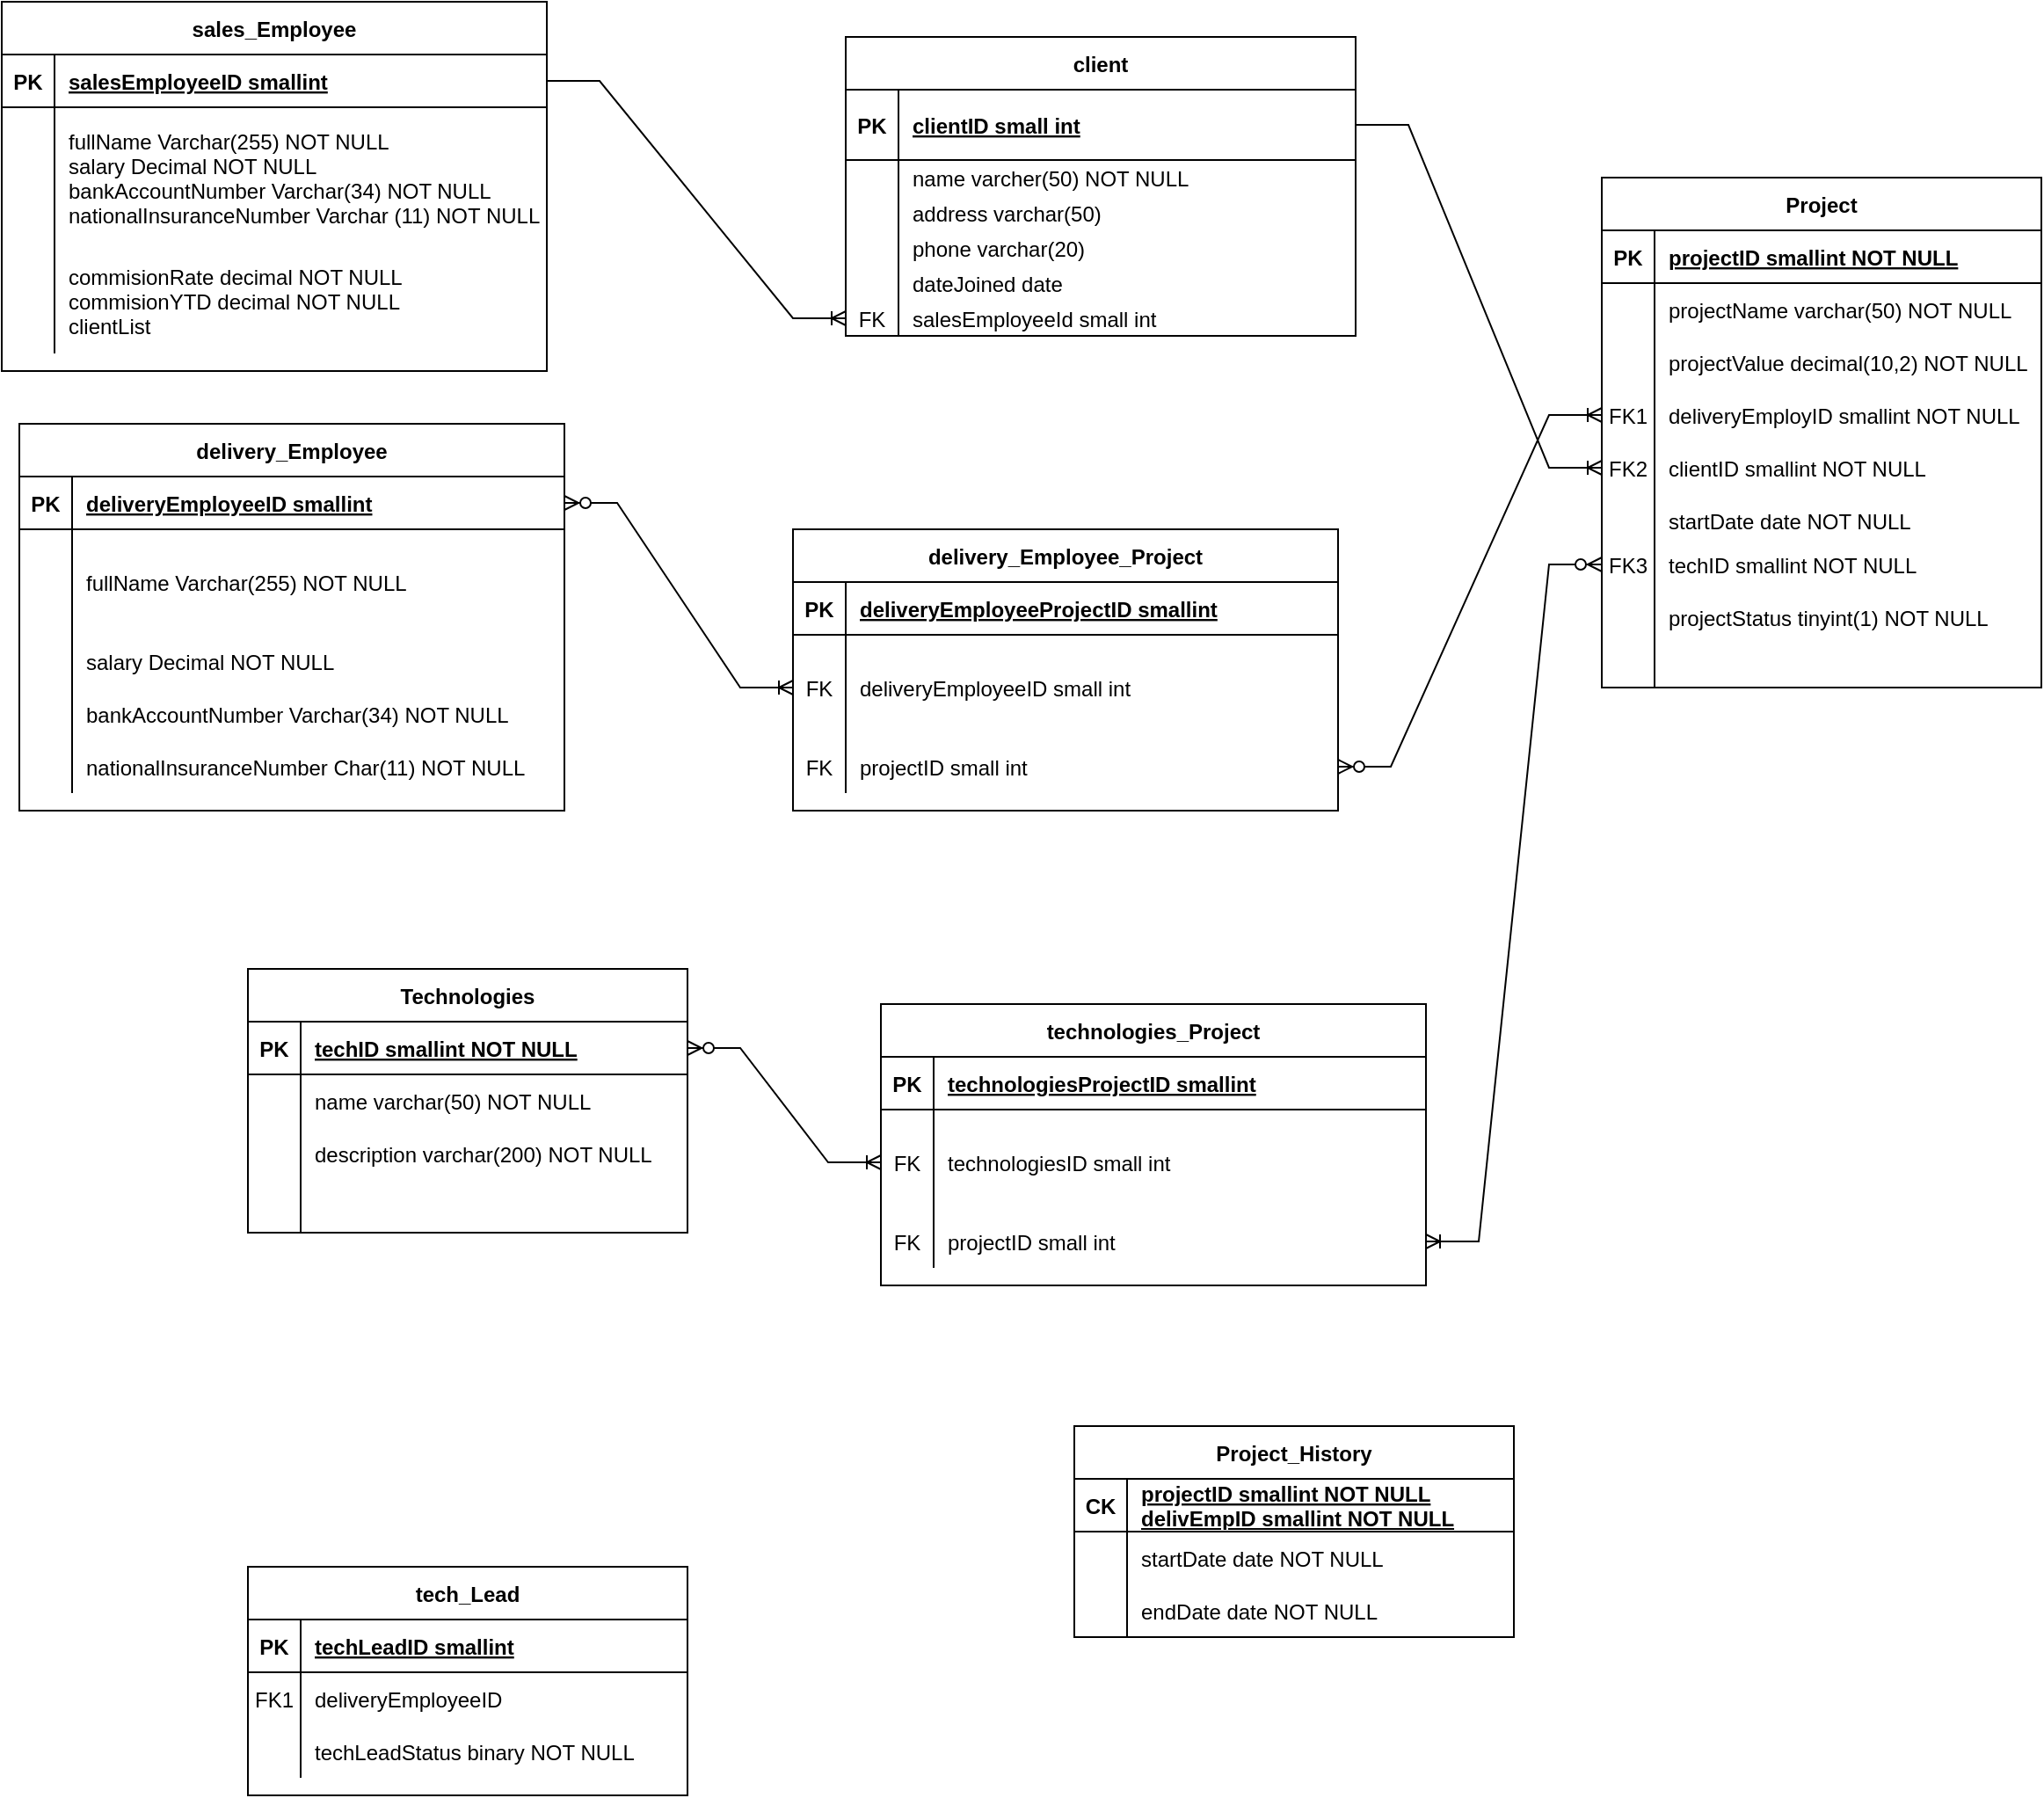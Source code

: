 <mxfile version="21.5.0" type="github">
  <diagram id="R2lEEEUBdFMjLlhIrx00" name="Page-1">
    <mxGraphModel dx="954" dy="592" grid="1" gridSize="10" guides="1" tooltips="1" connect="1" arrows="1" fold="1" page="1" pageScale="1" pageWidth="850" pageHeight="1100" math="0" shadow="0" extFonts="Permanent Marker^https://fonts.googleapis.com/css?family=Permanent+Marker">
      <root>
        <mxCell id="0" />
        <mxCell id="1" parent="0" />
        <mxCell id="iL5qsoXWQ4AeBmDO3Bly-42" value="client" style="shape=table;startSize=30;container=1;collapsible=1;childLayout=tableLayout;fixedRows=1;rowLines=0;fontStyle=1;align=center;resizeLast=1;" parent="1" vertex="1">
          <mxGeometry x="500" y="50" width="290" height="170" as="geometry" />
        </mxCell>
        <mxCell id="iL5qsoXWQ4AeBmDO3Bly-43" value="" style="shape=partialRectangle;collapsible=0;dropTarget=0;pointerEvents=0;fillColor=none;points=[[0,0.5],[1,0.5]];portConstraint=eastwest;top=0;left=0;right=0;bottom=1;" parent="iL5qsoXWQ4AeBmDO3Bly-42" vertex="1">
          <mxGeometry y="30" width="290" height="40" as="geometry" />
        </mxCell>
        <mxCell id="iL5qsoXWQ4AeBmDO3Bly-44" value="PK" style="shape=partialRectangle;overflow=hidden;connectable=0;fillColor=none;top=0;left=0;bottom=0;right=0;fontStyle=1;" parent="iL5qsoXWQ4AeBmDO3Bly-43" vertex="1">
          <mxGeometry width="30" height="40" as="geometry">
            <mxRectangle width="30" height="40" as="alternateBounds" />
          </mxGeometry>
        </mxCell>
        <mxCell id="iL5qsoXWQ4AeBmDO3Bly-45" value="clientID small int" style="shape=partialRectangle;overflow=hidden;connectable=0;fillColor=none;top=0;left=0;bottom=0;right=0;align=left;spacingLeft=6;fontStyle=5;" parent="iL5qsoXWQ4AeBmDO3Bly-43" vertex="1">
          <mxGeometry x="30" width="260" height="40" as="geometry">
            <mxRectangle width="260" height="40" as="alternateBounds" />
          </mxGeometry>
        </mxCell>
        <mxCell id="iL5qsoXWQ4AeBmDO3Bly-46" value="" style="shape=partialRectangle;collapsible=0;dropTarget=0;pointerEvents=0;fillColor=none;points=[[0,0.5],[1,0.5]];portConstraint=eastwest;top=0;left=0;right=0;bottom=0;" parent="iL5qsoXWQ4AeBmDO3Bly-42" vertex="1">
          <mxGeometry y="70" width="290" height="20" as="geometry" />
        </mxCell>
        <mxCell id="iL5qsoXWQ4AeBmDO3Bly-47" value="" style="shape=partialRectangle;overflow=hidden;connectable=0;fillColor=none;top=0;left=0;bottom=0;right=0;" parent="iL5qsoXWQ4AeBmDO3Bly-46" vertex="1">
          <mxGeometry width="30" height="20" as="geometry">
            <mxRectangle width="30" height="20" as="alternateBounds" />
          </mxGeometry>
        </mxCell>
        <mxCell id="iL5qsoXWQ4AeBmDO3Bly-48" value="name varcher(50) NOT NULL" style="shape=partialRectangle;overflow=hidden;connectable=0;fillColor=none;top=0;left=0;bottom=0;right=0;align=left;spacingLeft=6;" parent="iL5qsoXWQ4AeBmDO3Bly-46" vertex="1">
          <mxGeometry x="30" width="260" height="20" as="geometry">
            <mxRectangle width="260" height="20" as="alternateBounds" />
          </mxGeometry>
        </mxCell>
        <mxCell id="iL5qsoXWQ4AeBmDO3Bly-49" value="" style="shape=partialRectangle;collapsible=0;dropTarget=0;pointerEvents=0;fillColor=none;points=[[0,0.5],[1,0.5]];portConstraint=eastwest;top=0;left=0;right=0;bottom=0;" parent="iL5qsoXWQ4AeBmDO3Bly-42" vertex="1">
          <mxGeometry y="90" width="290" height="20" as="geometry" />
        </mxCell>
        <mxCell id="iL5qsoXWQ4AeBmDO3Bly-50" value="" style="shape=partialRectangle;overflow=hidden;connectable=0;fillColor=none;top=0;left=0;bottom=0;right=0;" parent="iL5qsoXWQ4AeBmDO3Bly-49" vertex="1">
          <mxGeometry width="30" height="20" as="geometry">
            <mxRectangle width="30" height="20" as="alternateBounds" />
          </mxGeometry>
        </mxCell>
        <mxCell id="iL5qsoXWQ4AeBmDO3Bly-51" value="address varchar(50)" style="shape=partialRectangle;overflow=hidden;connectable=0;fillColor=none;top=0;left=0;bottom=0;right=0;align=left;spacingLeft=6;" parent="iL5qsoXWQ4AeBmDO3Bly-49" vertex="1">
          <mxGeometry x="30" width="260" height="20" as="geometry">
            <mxRectangle width="260" height="20" as="alternateBounds" />
          </mxGeometry>
        </mxCell>
        <mxCell id="iL5qsoXWQ4AeBmDO3Bly-52" value="" style="shape=partialRectangle;collapsible=0;dropTarget=0;pointerEvents=0;fillColor=none;points=[[0,0.5],[1,0.5]];portConstraint=eastwest;top=0;left=0;right=0;bottom=0;" parent="iL5qsoXWQ4AeBmDO3Bly-42" vertex="1">
          <mxGeometry y="110" width="290" height="20" as="geometry" />
        </mxCell>
        <mxCell id="iL5qsoXWQ4AeBmDO3Bly-53" value="" style="shape=partialRectangle;overflow=hidden;connectable=0;fillColor=none;top=0;left=0;bottom=0;right=0;" parent="iL5qsoXWQ4AeBmDO3Bly-52" vertex="1">
          <mxGeometry width="30" height="20" as="geometry">
            <mxRectangle width="30" height="20" as="alternateBounds" />
          </mxGeometry>
        </mxCell>
        <mxCell id="iL5qsoXWQ4AeBmDO3Bly-54" value="phone varchar(20)" style="shape=partialRectangle;overflow=hidden;connectable=0;fillColor=none;top=0;left=0;bottom=0;right=0;align=left;spacingLeft=6;" parent="iL5qsoXWQ4AeBmDO3Bly-52" vertex="1">
          <mxGeometry x="30" width="260" height="20" as="geometry">
            <mxRectangle width="260" height="20" as="alternateBounds" />
          </mxGeometry>
        </mxCell>
        <mxCell id="iL5qsoXWQ4AeBmDO3Bly-61" value="" style="shape=partialRectangle;collapsible=0;dropTarget=0;pointerEvents=0;fillColor=none;points=[[0,0.5],[1,0.5]];portConstraint=eastwest;top=0;left=0;right=0;bottom=0;" parent="iL5qsoXWQ4AeBmDO3Bly-42" vertex="1">
          <mxGeometry y="130" width="290" height="20" as="geometry" />
        </mxCell>
        <mxCell id="iL5qsoXWQ4AeBmDO3Bly-62" value="" style="shape=partialRectangle;overflow=hidden;connectable=0;fillColor=none;top=0;left=0;bottom=0;right=0;" parent="iL5qsoXWQ4AeBmDO3Bly-61" vertex="1">
          <mxGeometry width="30" height="20" as="geometry">
            <mxRectangle width="30" height="20" as="alternateBounds" />
          </mxGeometry>
        </mxCell>
        <mxCell id="iL5qsoXWQ4AeBmDO3Bly-63" value="dateJoined date" style="shape=partialRectangle;overflow=hidden;connectable=0;fillColor=none;top=0;left=0;bottom=0;right=0;align=left;spacingLeft=6;" parent="iL5qsoXWQ4AeBmDO3Bly-61" vertex="1">
          <mxGeometry x="30" width="260" height="20" as="geometry">
            <mxRectangle width="260" height="20" as="alternateBounds" />
          </mxGeometry>
        </mxCell>
        <mxCell id="iL5qsoXWQ4AeBmDO3Bly-64" value="" style="shape=partialRectangle;collapsible=0;dropTarget=0;pointerEvents=0;fillColor=none;points=[[0,0.5],[1,0.5]];portConstraint=eastwest;top=0;left=0;right=0;bottom=0;" parent="iL5qsoXWQ4AeBmDO3Bly-42" vertex="1">
          <mxGeometry y="150" width="290" height="20" as="geometry" />
        </mxCell>
        <mxCell id="iL5qsoXWQ4AeBmDO3Bly-65" value="FK" style="shape=partialRectangle;overflow=hidden;connectable=0;fillColor=none;top=0;left=0;bottom=0;right=0;" parent="iL5qsoXWQ4AeBmDO3Bly-64" vertex="1">
          <mxGeometry width="30" height="20" as="geometry">
            <mxRectangle width="30" height="20" as="alternateBounds" />
          </mxGeometry>
        </mxCell>
        <mxCell id="iL5qsoXWQ4AeBmDO3Bly-66" value="salesEmployeeId small int " style="shape=partialRectangle;overflow=hidden;connectable=0;fillColor=none;top=0;left=0;bottom=0;right=0;align=left;spacingLeft=6;" parent="iL5qsoXWQ4AeBmDO3Bly-64" vertex="1">
          <mxGeometry x="30" width="260" height="20" as="geometry">
            <mxRectangle width="260" height="20" as="alternateBounds" />
          </mxGeometry>
        </mxCell>
        <mxCell id="8UfHQqU7ERs6A2P5ExG4-1" value="delivery_Employee" style="shape=table;startSize=30;container=1;collapsible=1;childLayout=tableLayout;fixedRows=1;rowLines=0;fontStyle=1;align=center;resizeLast=1;" parent="1" vertex="1">
          <mxGeometry x="30" y="270" width="310" height="220" as="geometry" />
        </mxCell>
        <mxCell id="8UfHQqU7ERs6A2P5ExG4-2" value="" style="shape=partialRectangle;collapsible=0;dropTarget=0;pointerEvents=0;fillColor=none;points=[[0,0.5],[1,0.5]];portConstraint=eastwest;top=0;left=0;right=0;bottom=1;" parent="8UfHQqU7ERs6A2P5ExG4-1" vertex="1">
          <mxGeometry y="30" width="310" height="30" as="geometry" />
        </mxCell>
        <mxCell id="8UfHQqU7ERs6A2P5ExG4-3" value="PK" style="shape=partialRectangle;overflow=hidden;connectable=0;fillColor=none;top=0;left=0;bottom=0;right=0;fontStyle=1;" parent="8UfHQqU7ERs6A2P5ExG4-2" vertex="1">
          <mxGeometry width="30" height="30" as="geometry">
            <mxRectangle width="30" height="30" as="alternateBounds" />
          </mxGeometry>
        </mxCell>
        <mxCell id="8UfHQqU7ERs6A2P5ExG4-4" value="deliveryEmployeeID smallint" style="shape=partialRectangle;overflow=hidden;connectable=0;fillColor=none;top=0;left=0;bottom=0;right=0;align=left;spacingLeft=6;fontStyle=5;" parent="8UfHQqU7ERs6A2P5ExG4-2" vertex="1">
          <mxGeometry x="30" width="280" height="30" as="geometry">
            <mxRectangle width="280" height="30" as="alternateBounds" />
          </mxGeometry>
        </mxCell>
        <mxCell id="8UfHQqU7ERs6A2P5ExG4-5" value="" style="shape=partialRectangle;collapsible=0;dropTarget=0;pointerEvents=0;fillColor=none;points=[[0,0.5],[1,0.5]];portConstraint=eastwest;top=0;left=0;right=0;bottom=0;" parent="8UfHQqU7ERs6A2P5ExG4-1" vertex="1">
          <mxGeometry y="60" width="310" height="60" as="geometry" />
        </mxCell>
        <mxCell id="8UfHQqU7ERs6A2P5ExG4-6" value="" style="shape=partialRectangle;overflow=hidden;connectable=0;fillColor=none;top=0;left=0;bottom=0;right=0;" parent="8UfHQqU7ERs6A2P5ExG4-5" vertex="1">
          <mxGeometry width="30" height="60" as="geometry">
            <mxRectangle width="30" height="60" as="alternateBounds" />
          </mxGeometry>
        </mxCell>
        <mxCell id="8UfHQqU7ERs6A2P5ExG4-7" value="fullName Varchar(255) NOT NULL" style="shape=partialRectangle;overflow=hidden;connectable=0;fillColor=none;top=0;left=0;bottom=0;right=0;align=left;spacingLeft=6;" parent="8UfHQqU7ERs6A2P5ExG4-5" vertex="1">
          <mxGeometry x="30" width="280" height="60" as="geometry">
            <mxRectangle width="280" height="60" as="alternateBounds" />
          </mxGeometry>
        </mxCell>
        <mxCell id="8UfHQqU7ERs6A2P5ExG4-8" value="" style="shape=partialRectangle;collapsible=0;dropTarget=0;pointerEvents=0;fillColor=none;points=[[0,0.5],[1,0.5]];portConstraint=eastwest;top=0;left=0;right=0;bottom=0;" parent="8UfHQqU7ERs6A2P5ExG4-1" vertex="1">
          <mxGeometry y="120" width="310" height="30" as="geometry" />
        </mxCell>
        <mxCell id="8UfHQqU7ERs6A2P5ExG4-9" value="" style="shape=partialRectangle;overflow=hidden;connectable=0;fillColor=none;top=0;left=0;bottom=0;right=0;" parent="8UfHQqU7ERs6A2P5ExG4-8" vertex="1">
          <mxGeometry width="30" height="30" as="geometry">
            <mxRectangle width="30" height="30" as="alternateBounds" />
          </mxGeometry>
        </mxCell>
        <mxCell id="8UfHQqU7ERs6A2P5ExG4-10" value="salary Decimal NOT NULL" style="shape=partialRectangle;overflow=hidden;connectable=0;fillColor=none;top=0;left=0;bottom=0;right=0;align=left;spacingLeft=6;" parent="8UfHQqU7ERs6A2P5ExG4-8" vertex="1">
          <mxGeometry x="30" width="280" height="30" as="geometry">
            <mxRectangle width="280" height="30" as="alternateBounds" />
          </mxGeometry>
        </mxCell>
        <mxCell id="iL5qsoXWQ4AeBmDO3Bly-79" value="" style="shape=partialRectangle;collapsible=0;dropTarget=0;pointerEvents=0;fillColor=none;points=[[0,0.5],[1,0.5]];portConstraint=eastwest;top=0;left=0;right=0;bottom=0;" parent="8UfHQqU7ERs6A2P5ExG4-1" vertex="1">
          <mxGeometry y="150" width="310" height="30" as="geometry" />
        </mxCell>
        <mxCell id="iL5qsoXWQ4AeBmDO3Bly-80" value="" style="shape=partialRectangle;overflow=hidden;connectable=0;fillColor=none;top=0;left=0;bottom=0;right=0;" parent="iL5qsoXWQ4AeBmDO3Bly-79" vertex="1">
          <mxGeometry width="30" height="30" as="geometry">
            <mxRectangle width="30" height="30" as="alternateBounds" />
          </mxGeometry>
        </mxCell>
        <mxCell id="iL5qsoXWQ4AeBmDO3Bly-81" value="bankAccountNumber Varchar(34) NOT NULL" style="shape=partialRectangle;overflow=hidden;connectable=0;fillColor=none;top=0;left=0;bottom=0;right=0;align=left;spacingLeft=6;" parent="iL5qsoXWQ4AeBmDO3Bly-79" vertex="1">
          <mxGeometry x="30" width="280" height="30" as="geometry">
            <mxRectangle width="280" height="30" as="alternateBounds" />
          </mxGeometry>
        </mxCell>
        <mxCell id="iL5qsoXWQ4AeBmDO3Bly-83" value="" style="shape=partialRectangle;collapsible=0;dropTarget=0;pointerEvents=0;fillColor=none;points=[[0,0.5],[1,0.5]];portConstraint=eastwest;top=0;left=0;right=0;bottom=0;" parent="8UfHQqU7ERs6A2P5ExG4-1" vertex="1">
          <mxGeometry y="180" width="310" height="30" as="geometry" />
        </mxCell>
        <mxCell id="iL5qsoXWQ4AeBmDO3Bly-84" value="" style="shape=partialRectangle;overflow=hidden;connectable=0;fillColor=none;top=0;left=0;bottom=0;right=0;" parent="iL5qsoXWQ4AeBmDO3Bly-83" vertex="1">
          <mxGeometry width="30" height="30" as="geometry">
            <mxRectangle width="30" height="30" as="alternateBounds" />
          </mxGeometry>
        </mxCell>
        <mxCell id="iL5qsoXWQ4AeBmDO3Bly-85" value="nationalInsuranceNumber Char(11) NOT NULL" style="shape=partialRectangle;overflow=hidden;connectable=0;fillColor=none;top=0;left=0;bottom=0;right=0;align=left;spacingLeft=6;" parent="iL5qsoXWQ4AeBmDO3Bly-83" vertex="1">
          <mxGeometry x="30" width="280" height="30" as="geometry">
            <mxRectangle width="280" height="30" as="alternateBounds" />
          </mxGeometry>
        </mxCell>
        <mxCell id="8UfHQqU7ERs6A2P5ExG4-11" value="sales_Employee" style="shape=table;startSize=30;container=1;collapsible=1;childLayout=tableLayout;fixedRows=1;rowLines=0;fontStyle=1;align=center;resizeLast=1;" parent="1" vertex="1">
          <mxGeometry x="20" y="30" width="310" height="210" as="geometry" />
        </mxCell>
        <mxCell id="8UfHQqU7ERs6A2P5ExG4-12" value="" style="shape=partialRectangle;collapsible=0;dropTarget=0;pointerEvents=0;fillColor=none;points=[[0,0.5],[1,0.5]];portConstraint=eastwest;top=0;left=0;right=0;bottom=1;" parent="8UfHQqU7ERs6A2P5ExG4-11" vertex="1">
          <mxGeometry y="30" width="310" height="30" as="geometry" />
        </mxCell>
        <mxCell id="8UfHQqU7ERs6A2P5ExG4-13" value="PK" style="shape=partialRectangle;overflow=hidden;connectable=0;fillColor=none;top=0;left=0;bottom=0;right=0;fontStyle=1;" parent="8UfHQqU7ERs6A2P5ExG4-12" vertex="1">
          <mxGeometry width="30" height="30" as="geometry">
            <mxRectangle width="30" height="30" as="alternateBounds" />
          </mxGeometry>
        </mxCell>
        <mxCell id="8UfHQqU7ERs6A2P5ExG4-14" value="salesEmployeeID smallint" style="shape=partialRectangle;overflow=hidden;connectable=0;fillColor=none;top=0;left=0;bottom=0;right=0;align=left;spacingLeft=6;fontStyle=5;" parent="8UfHQqU7ERs6A2P5ExG4-12" vertex="1">
          <mxGeometry x="30" width="280" height="30" as="geometry">
            <mxRectangle width="280" height="30" as="alternateBounds" />
          </mxGeometry>
        </mxCell>
        <mxCell id="8UfHQqU7ERs6A2P5ExG4-15" value="" style="shape=partialRectangle;collapsible=0;dropTarget=0;pointerEvents=0;fillColor=none;points=[[0,0.5],[1,0.5]];portConstraint=eastwest;top=0;left=0;right=0;bottom=0;" parent="8UfHQqU7ERs6A2P5ExG4-11" vertex="1">
          <mxGeometry y="60" width="310" height="80" as="geometry" />
        </mxCell>
        <mxCell id="8UfHQqU7ERs6A2P5ExG4-16" value="" style="shape=partialRectangle;overflow=hidden;connectable=0;fillColor=none;top=0;left=0;bottom=0;right=0;" parent="8UfHQqU7ERs6A2P5ExG4-15" vertex="1">
          <mxGeometry width="30" height="80" as="geometry">
            <mxRectangle width="30" height="80" as="alternateBounds" />
          </mxGeometry>
        </mxCell>
        <mxCell id="8UfHQqU7ERs6A2P5ExG4-17" value="fullName Varchar(255) NOT NULL&#xa;salary Decimal NOT NULL&#xa;bankAccountNumber Varchar(34) NOT NULL&#xa;nationalInsuranceNumber Varchar (11) NOT NULL" style="shape=partialRectangle;overflow=hidden;connectable=0;fillColor=none;top=0;left=0;bottom=0;right=0;align=left;spacingLeft=6;" parent="8UfHQqU7ERs6A2P5ExG4-15" vertex="1">
          <mxGeometry x="30" width="280" height="80" as="geometry">
            <mxRectangle width="280" height="80" as="alternateBounds" />
          </mxGeometry>
        </mxCell>
        <mxCell id="8UfHQqU7ERs6A2P5ExG4-18" value="" style="shape=partialRectangle;collapsible=0;dropTarget=0;pointerEvents=0;fillColor=none;points=[[0,0.5],[1,0.5]];portConstraint=eastwest;top=0;left=0;right=0;bottom=0;" parent="8UfHQqU7ERs6A2P5ExG4-11" vertex="1">
          <mxGeometry y="140" width="310" height="60" as="geometry" />
        </mxCell>
        <mxCell id="8UfHQqU7ERs6A2P5ExG4-19" value="" style="shape=partialRectangle;overflow=hidden;connectable=0;fillColor=none;top=0;left=0;bottom=0;right=0;" parent="8UfHQqU7ERs6A2P5ExG4-18" vertex="1">
          <mxGeometry width="30" height="60" as="geometry">
            <mxRectangle width="30" height="60" as="alternateBounds" />
          </mxGeometry>
        </mxCell>
        <mxCell id="8UfHQqU7ERs6A2P5ExG4-20" value="commisionRate decimal NOT NULL&#xa;commisionYTD decimal NOT NULL&#xa;clientList " style="shape=partialRectangle;overflow=hidden;connectable=0;fillColor=none;top=0;left=0;bottom=0;right=0;align=left;spacingLeft=6;" parent="8UfHQqU7ERs6A2P5ExG4-18" vertex="1">
          <mxGeometry x="30" width="280" height="60" as="geometry">
            <mxRectangle width="280" height="60" as="alternateBounds" />
          </mxGeometry>
        </mxCell>
        <mxCell id="8UfHQqU7ERs6A2P5ExG4-21" value="tech_Lead" style="shape=table;startSize=30;container=1;collapsible=1;childLayout=tableLayout;fixedRows=1;rowLines=0;fontStyle=1;align=center;resizeLast=1;" parent="1" vertex="1">
          <mxGeometry x="160" y="920" width="250" height="130" as="geometry" />
        </mxCell>
        <mxCell id="8UfHQqU7ERs6A2P5ExG4-22" value="" style="shape=partialRectangle;collapsible=0;dropTarget=0;pointerEvents=0;fillColor=none;points=[[0,0.5],[1,0.5]];portConstraint=eastwest;top=0;left=0;right=0;bottom=1;" parent="8UfHQqU7ERs6A2P5ExG4-21" vertex="1">
          <mxGeometry y="30" width="250" height="30" as="geometry" />
        </mxCell>
        <mxCell id="8UfHQqU7ERs6A2P5ExG4-23" value="PK" style="shape=partialRectangle;overflow=hidden;connectable=0;fillColor=none;top=0;left=0;bottom=0;right=0;fontStyle=1;" parent="8UfHQqU7ERs6A2P5ExG4-22" vertex="1">
          <mxGeometry width="30" height="30" as="geometry">
            <mxRectangle width="30" height="30" as="alternateBounds" />
          </mxGeometry>
        </mxCell>
        <mxCell id="8UfHQqU7ERs6A2P5ExG4-24" value="techLeadID smallint" style="shape=partialRectangle;overflow=hidden;connectable=0;fillColor=none;top=0;left=0;bottom=0;right=0;align=left;spacingLeft=6;fontStyle=5;" parent="8UfHQqU7ERs6A2P5ExG4-22" vertex="1">
          <mxGeometry x="30" width="220" height="30" as="geometry">
            <mxRectangle width="220" height="30" as="alternateBounds" />
          </mxGeometry>
        </mxCell>
        <mxCell id="8UfHQqU7ERs6A2P5ExG4-25" value="" style="shape=partialRectangle;collapsible=0;dropTarget=0;pointerEvents=0;fillColor=none;points=[[0,0.5],[1,0.5]];portConstraint=eastwest;top=0;left=0;right=0;bottom=0;" parent="8UfHQqU7ERs6A2P5ExG4-21" vertex="1">
          <mxGeometry y="60" width="250" height="30" as="geometry" />
        </mxCell>
        <mxCell id="8UfHQqU7ERs6A2P5ExG4-26" value="FK1" style="shape=partialRectangle;overflow=hidden;connectable=0;fillColor=none;top=0;left=0;bottom=0;right=0;" parent="8UfHQqU7ERs6A2P5ExG4-25" vertex="1">
          <mxGeometry width="30" height="30" as="geometry">
            <mxRectangle width="30" height="30" as="alternateBounds" />
          </mxGeometry>
        </mxCell>
        <mxCell id="8UfHQqU7ERs6A2P5ExG4-27" value="deliveryEmployeeID" style="shape=partialRectangle;overflow=hidden;connectable=0;fillColor=none;top=0;left=0;bottom=0;right=0;align=left;spacingLeft=6;" parent="8UfHQqU7ERs6A2P5ExG4-25" vertex="1">
          <mxGeometry x="30" width="220" height="30" as="geometry">
            <mxRectangle width="220" height="30" as="alternateBounds" />
          </mxGeometry>
        </mxCell>
        <mxCell id="8UfHQqU7ERs6A2P5ExG4-28" value="" style="shape=partialRectangle;collapsible=0;dropTarget=0;pointerEvents=0;fillColor=none;points=[[0,0.5],[1,0.5]];portConstraint=eastwest;top=0;left=0;right=0;bottom=0;" parent="8UfHQqU7ERs6A2P5ExG4-21" vertex="1">
          <mxGeometry y="90" width="250" height="30" as="geometry" />
        </mxCell>
        <mxCell id="8UfHQqU7ERs6A2P5ExG4-29" value="" style="shape=partialRectangle;overflow=hidden;connectable=0;fillColor=none;top=0;left=0;bottom=0;right=0;" parent="8UfHQqU7ERs6A2P5ExG4-28" vertex="1">
          <mxGeometry width="30" height="30" as="geometry">
            <mxRectangle width="30" height="30" as="alternateBounds" />
          </mxGeometry>
        </mxCell>
        <mxCell id="8UfHQqU7ERs6A2P5ExG4-30" value="techLeadStatus binary NOT NULL" style="shape=partialRectangle;overflow=hidden;connectable=0;fillColor=none;top=0;left=0;bottom=0;right=0;align=left;spacingLeft=6;" parent="8UfHQqU7ERs6A2P5ExG4-28" vertex="1">
          <mxGeometry x="30" width="220" height="30" as="geometry">
            <mxRectangle width="220" height="30" as="alternateBounds" />
          </mxGeometry>
        </mxCell>
        <mxCell id="_oCk1T0MEmNTr1EO0LTL-1" value="Project" style="shape=table;startSize=30;container=1;collapsible=1;childLayout=tableLayout;fixedRows=1;rowLines=0;fontStyle=1;align=center;resizeLast=1;" parent="1" vertex="1">
          <mxGeometry x="930" y="130" width="250" height="290" as="geometry" />
        </mxCell>
        <mxCell id="_oCk1T0MEmNTr1EO0LTL-2" value="" style="shape=partialRectangle;collapsible=0;dropTarget=0;pointerEvents=0;fillColor=none;points=[[0,0.5],[1,0.5]];portConstraint=eastwest;top=0;left=0;right=0;bottom=1;" parent="_oCk1T0MEmNTr1EO0LTL-1" vertex="1">
          <mxGeometry y="30" width="250" height="30" as="geometry" />
        </mxCell>
        <mxCell id="_oCk1T0MEmNTr1EO0LTL-3" value="PK" style="shape=partialRectangle;overflow=hidden;connectable=0;fillColor=none;top=0;left=0;bottom=0;right=0;fontStyle=1;" parent="_oCk1T0MEmNTr1EO0LTL-2" vertex="1">
          <mxGeometry width="30" height="30" as="geometry">
            <mxRectangle width="30" height="30" as="alternateBounds" />
          </mxGeometry>
        </mxCell>
        <mxCell id="_oCk1T0MEmNTr1EO0LTL-4" value="projectID smallint NOT NULL " style="shape=partialRectangle;overflow=hidden;connectable=0;fillColor=none;top=0;left=0;bottom=0;right=0;align=left;spacingLeft=6;fontStyle=5;" parent="_oCk1T0MEmNTr1EO0LTL-2" vertex="1">
          <mxGeometry x="30" width="220" height="30" as="geometry">
            <mxRectangle width="220" height="30" as="alternateBounds" />
          </mxGeometry>
        </mxCell>
        <mxCell id="_oCk1T0MEmNTr1EO0LTL-5" value="" style="shape=partialRectangle;collapsible=0;dropTarget=0;pointerEvents=0;fillColor=none;points=[[0,0.5],[1,0.5]];portConstraint=eastwest;top=0;left=0;right=0;bottom=0;" parent="_oCk1T0MEmNTr1EO0LTL-1" vertex="1">
          <mxGeometry y="60" width="250" height="30" as="geometry" />
        </mxCell>
        <mxCell id="_oCk1T0MEmNTr1EO0LTL-6" value="" style="shape=partialRectangle;overflow=hidden;connectable=0;fillColor=none;top=0;left=0;bottom=0;right=0;" parent="_oCk1T0MEmNTr1EO0LTL-5" vertex="1">
          <mxGeometry width="30" height="30" as="geometry">
            <mxRectangle width="30" height="30" as="alternateBounds" />
          </mxGeometry>
        </mxCell>
        <mxCell id="_oCk1T0MEmNTr1EO0LTL-7" value="projectName varchar(50) NOT NULL" style="shape=partialRectangle;overflow=hidden;connectable=0;fillColor=none;top=0;left=0;bottom=0;right=0;align=left;spacingLeft=6;" parent="_oCk1T0MEmNTr1EO0LTL-5" vertex="1">
          <mxGeometry x="30" width="220" height="30" as="geometry">
            <mxRectangle width="220" height="30" as="alternateBounds" />
          </mxGeometry>
        </mxCell>
        <mxCell id="_oCk1T0MEmNTr1EO0LTL-11" value="" style="shape=partialRectangle;collapsible=0;dropTarget=0;pointerEvents=0;fillColor=none;points=[[0,0.5],[1,0.5]];portConstraint=eastwest;top=0;left=0;right=0;bottom=0;" parent="_oCk1T0MEmNTr1EO0LTL-1" vertex="1">
          <mxGeometry y="90" width="250" height="30" as="geometry" />
        </mxCell>
        <mxCell id="_oCk1T0MEmNTr1EO0LTL-12" value="" style="shape=partialRectangle;overflow=hidden;connectable=0;fillColor=none;top=0;left=0;bottom=0;right=0;" parent="_oCk1T0MEmNTr1EO0LTL-11" vertex="1">
          <mxGeometry width="30" height="30" as="geometry">
            <mxRectangle width="30" height="30" as="alternateBounds" />
          </mxGeometry>
        </mxCell>
        <mxCell id="_oCk1T0MEmNTr1EO0LTL-13" value="projectValue decimal(10,2) NOT NULL" style="shape=partialRectangle;overflow=hidden;connectable=0;fillColor=none;top=0;left=0;bottom=0;right=0;align=left;spacingLeft=6;" parent="_oCk1T0MEmNTr1EO0LTL-11" vertex="1">
          <mxGeometry x="30" width="220" height="30" as="geometry">
            <mxRectangle width="220" height="30" as="alternateBounds" />
          </mxGeometry>
        </mxCell>
        <mxCell id="_oCk1T0MEmNTr1EO0LTL-14" value="" style="shape=partialRectangle;collapsible=0;dropTarget=0;pointerEvents=0;fillColor=none;points=[[0,0.5],[1,0.5]];portConstraint=eastwest;top=0;left=0;right=0;bottom=0;" parent="_oCk1T0MEmNTr1EO0LTL-1" vertex="1">
          <mxGeometry y="120" width="250" height="30" as="geometry" />
        </mxCell>
        <mxCell id="_oCk1T0MEmNTr1EO0LTL-15" value="FK1" style="shape=partialRectangle;overflow=hidden;connectable=0;fillColor=none;top=0;left=0;bottom=0;right=0;" parent="_oCk1T0MEmNTr1EO0LTL-14" vertex="1">
          <mxGeometry width="30" height="30" as="geometry">
            <mxRectangle width="30" height="30" as="alternateBounds" />
          </mxGeometry>
        </mxCell>
        <mxCell id="_oCk1T0MEmNTr1EO0LTL-16" value="deliveryEmployID smallint NOT NULL" style="shape=partialRectangle;overflow=hidden;connectable=0;fillColor=none;top=0;left=0;bottom=0;right=0;align=left;spacingLeft=6;" parent="_oCk1T0MEmNTr1EO0LTL-14" vertex="1">
          <mxGeometry x="30" width="220" height="30" as="geometry">
            <mxRectangle width="220" height="30" as="alternateBounds" />
          </mxGeometry>
        </mxCell>
        <mxCell id="_oCk1T0MEmNTr1EO0LTL-17" value="" style="shape=partialRectangle;collapsible=0;dropTarget=0;pointerEvents=0;fillColor=none;points=[[0,0.5],[1,0.5]];portConstraint=eastwest;top=0;left=0;right=0;bottom=0;" parent="_oCk1T0MEmNTr1EO0LTL-1" vertex="1">
          <mxGeometry y="150" width="250" height="30" as="geometry" />
        </mxCell>
        <mxCell id="_oCk1T0MEmNTr1EO0LTL-18" value="FK2" style="shape=partialRectangle;overflow=hidden;connectable=0;fillColor=none;top=0;left=0;bottom=0;right=0;" parent="_oCk1T0MEmNTr1EO0LTL-17" vertex="1">
          <mxGeometry width="30" height="30" as="geometry">
            <mxRectangle width="30" height="30" as="alternateBounds" />
          </mxGeometry>
        </mxCell>
        <mxCell id="_oCk1T0MEmNTr1EO0LTL-19" value="clientID smallint NOT NULL" style="shape=partialRectangle;overflow=hidden;connectable=0;fillColor=none;top=0;left=0;bottom=0;right=0;align=left;spacingLeft=6;" parent="_oCk1T0MEmNTr1EO0LTL-17" vertex="1">
          <mxGeometry x="30" width="220" height="30" as="geometry">
            <mxRectangle width="220" height="30" as="alternateBounds" />
          </mxGeometry>
        </mxCell>
        <mxCell id="_oCk1T0MEmNTr1EO0LTL-20" value="" style="shape=partialRectangle;collapsible=0;dropTarget=0;pointerEvents=0;fillColor=none;points=[[0,0.5],[1,0.5]];portConstraint=eastwest;top=0;left=0;right=0;bottom=0;" parent="_oCk1T0MEmNTr1EO0LTL-1" vertex="1">
          <mxGeometry y="180" width="250" height="30" as="geometry" />
        </mxCell>
        <mxCell id="_oCk1T0MEmNTr1EO0LTL-21" value="" style="shape=partialRectangle;overflow=hidden;connectable=0;fillColor=none;top=0;left=0;bottom=0;right=0;" parent="_oCk1T0MEmNTr1EO0LTL-20" vertex="1">
          <mxGeometry width="30" height="30" as="geometry">
            <mxRectangle width="30" height="30" as="alternateBounds" />
          </mxGeometry>
        </mxCell>
        <mxCell id="_oCk1T0MEmNTr1EO0LTL-22" value="startDate date NOT NULL" style="shape=partialRectangle;overflow=hidden;connectable=0;fillColor=none;top=0;left=0;bottom=0;right=0;align=left;spacingLeft=6;" parent="_oCk1T0MEmNTr1EO0LTL-20" vertex="1">
          <mxGeometry x="30" width="220" height="30" as="geometry">
            <mxRectangle width="220" height="30" as="alternateBounds" />
          </mxGeometry>
        </mxCell>
        <mxCell id="_oCk1T0MEmNTr1EO0LTL-23" value="" style="shape=partialRectangle;collapsible=0;dropTarget=0;pointerEvents=0;fillColor=none;points=[[0,0.5],[1,0.5]];portConstraint=eastwest;top=0;left=0;right=0;bottom=0;" parent="_oCk1T0MEmNTr1EO0LTL-1" vertex="1">
          <mxGeometry y="210" width="250" height="20" as="geometry" />
        </mxCell>
        <mxCell id="_oCk1T0MEmNTr1EO0LTL-24" value="FK3" style="shape=partialRectangle;overflow=hidden;connectable=0;fillColor=none;top=0;left=0;bottom=0;right=0;" parent="_oCk1T0MEmNTr1EO0LTL-23" vertex="1">
          <mxGeometry width="30" height="20" as="geometry">
            <mxRectangle width="30" height="20" as="alternateBounds" />
          </mxGeometry>
        </mxCell>
        <mxCell id="_oCk1T0MEmNTr1EO0LTL-25" value="techID smallint NOT NULL" style="shape=partialRectangle;overflow=hidden;connectable=0;fillColor=none;top=0;left=0;bottom=0;right=0;align=left;spacingLeft=6;" parent="_oCk1T0MEmNTr1EO0LTL-23" vertex="1">
          <mxGeometry x="30" width="220" height="20" as="geometry">
            <mxRectangle width="220" height="20" as="alternateBounds" />
          </mxGeometry>
        </mxCell>
        <mxCell id="_oCk1T0MEmNTr1EO0LTL-26" value="" style="shape=partialRectangle;collapsible=0;dropTarget=0;pointerEvents=0;fillColor=none;points=[[0,0.5],[1,0.5]];portConstraint=eastwest;top=0;left=0;right=0;bottom=0;" parent="_oCk1T0MEmNTr1EO0LTL-1" vertex="1">
          <mxGeometry y="230" width="250" height="40" as="geometry" />
        </mxCell>
        <mxCell id="_oCk1T0MEmNTr1EO0LTL-27" value="" style="shape=partialRectangle;overflow=hidden;connectable=0;fillColor=none;top=0;left=0;bottom=0;right=0;" parent="_oCk1T0MEmNTr1EO0LTL-26" vertex="1">
          <mxGeometry width="30" height="40" as="geometry">
            <mxRectangle width="30" height="40" as="alternateBounds" />
          </mxGeometry>
        </mxCell>
        <mxCell id="_oCk1T0MEmNTr1EO0LTL-28" value="projectStatus tinyint(1) NOT NULL" style="shape=partialRectangle;overflow=hidden;connectable=0;fillColor=none;top=0;left=0;bottom=0;right=0;align=left;spacingLeft=6;" parent="_oCk1T0MEmNTr1EO0LTL-26" vertex="1">
          <mxGeometry x="30" width="220" height="40" as="geometry">
            <mxRectangle width="220" height="40" as="alternateBounds" />
          </mxGeometry>
        </mxCell>
        <mxCell id="_oCk1T0MEmNTr1EO0LTL-29" value="" style="shape=partialRectangle;collapsible=0;dropTarget=0;pointerEvents=0;fillColor=none;points=[[0,0.5],[1,0.5]];portConstraint=eastwest;top=0;left=0;right=0;bottom=0;" parent="_oCk1T0MEmNTr1EO0LTL-1" vertex="1">
          <mxGeometry y="270" width="250" height="20" as="geometry" />
        </mxCell>
        <mxCell id="_oCk1T0MEmNTr1EO0LTL-30" value="" style="shape=partialRectangle;overflow=hidden;connectable=0;fillColor=none;top=0;left=0;bottom=0;right=0;" parent="_oCk1T0MEmNTr1EO0LTL-29" vertex="1">
          <mxGeometry width="30" height="20" as="geometry">
            <mxRectangle width="30" height="20" as="alternateBounds" />
          </mxGeometry>
        </mxCell>
        <mxCell id="_oCk1T0MEmNTr1EO0LTL-31" value="" style="shape=partialRectangle;overflow=hidden;connectable=0;fillColor=none;top=0;left=0;bottom=0;right=0;align=left;spacingLeft=6;" parent="_oCk1T0MEmNTr1EO0LTL-29" vertex="1">
          <mxGeometry x="30" width="220" height="20" as="geometry">
            <mxRectangle width="220" height="20" as="alternateBounds" />
          </mxGeometry>
        </mxCell>
        <mxCell id="_oCk1T0MEmNTr1EO0LTL-32" value="Technologies" style="shape=table;startSize=30;container=1;collapsible=1;childLayout=tableLayout;fixedRows=1;rowLines=0;fontStyle=1;align=center;resizeLast=1;" parent="1" vertex="1">
          <mxGeometry x="160" y="580" width="250" height="150" as="geometry" />
        </mxCell>
        <mxCell id="_oCk1T0MEmNTr1EO0LTL-33" value="" style="shape=partialRectangle;collapsible=0;dropTarget=0;pointerEvents=0;fillColor=none;points=[[0,0.5],[1,0.5]];portConstraint=eastwest;top=0;left=0;right=0;bottom=1;" parent="_oCk1T0MEmNTr1EO0LTL-32" vertex="1">
          <mxGeometry y="30" width="250" height="30" as="geometry" />
        </mxCell>
        <mxCell id="_oCk1T0MEmNTr1EO0LTL-34" value="PK" style="shape=partialRectangle;overflow=hidden;connectable=0;fillColor=none;top=0;left=0;bottom=0;right=0;fontStyle=1;" parent="_oCk1T0MEmNTr1EO0LTL-33" vertex="1">
          <mxGeometry width="30" height="30" as="geometry">
            <mxRectangle width="30" height="30" as="alternateBounds" />
          </mxGeometry>
        </mxCell>
        <mxCell id="_oCk1T0MEmNTr1EO0LTL-35" value="techID smallint NOT NULL " style="shape=partialRectangle;overflow=hidden;connectable=0;fillColor=none;top=0;left=0;bottom=0;right=0;align=left;spacingLeft=6;fontStyle=5;" parent="_oCk1T0MEmNTr1EO0LTL-33" vertex="1">
          <mxGeometry x="30" width="220" height="30" as="geometry">
            <mxRectangle width="220" height="30" as="alternateBounds" />
          </mxGeometry>
        </mxCell>
        <mxCell id="_oCk1T0MEmNTr1EO0LTL-36" value="" style="shape=partialRectangle;collapsible=0;dropTarget=0;pointerEvents=0;fillColor=none;points=[[0,0.5],[1,0.5]];portConstraint=eastwest;top=0;left=0;right=0;bottom=0;" parent="_oCk1T0MEmNTr1EO0LTL-32" vertex="1">
          <mxGeometry y="60" width="250" height="30" as="geometry" />
        </mxCell>
        <mxCell id="_oCk1T0MEmNTr1EO0LTL-37" value="" style="shape=partialRectangle;overflow=hidden;connectable=0;fillColor=none;top=0;left=0;bottom=0;right=0;" parent="_oCk1T0MEmNTr1EO0LTL-36" vertex="1">
          <mxGeometry width="30" height="30" as="geometry">
            <mxRectangle width="30" height="30" as="alternateBounds" />
          </mxGeometry>
        </mxCell>
        <mxCell id="_oCk1T0MEmNTr1EO0LTL-38" value="name varchar(50) NOT NULL" style="shape=partialRectangle;overflow=hidden;connectable=0;fillColor=none;top=0;left=0;bottom=0;right=0;align=left;spacingLeft=6;" parent="_oCk1T0MEmNTr1EO0LTL-36" vertex="1">
          <mxGeometry x="30" width="220" height="30" as="geometry">
            <mxRectangle width="220" height="30" as="alternateBounds" />
          </mxGeometry>
        </mxCell>
        <mxCell id="_oCk1T0MEmNTr1EO0LTL-39" value="" style="shape=partialRectangle;collapsible=0;dropTarget=0;pointerEvents=0;fillColor=none;points=[[0,0.5],[1,0.5]];portConstraint=eastwest;top=0;left=0;right=0;bottom=0;" parent="_oCk1T0MEmNTr1EO0LTL-32" vertex="1">
          <mxGeometry y="90" width="250" height="30" as="geometry" />
        </mxCell>
        <mxCell id="_oCk1T0MEmNTr1EO0LTL-40" value="" style="shape=partialRectangle;overflow=hidden;connectable=0;fillColor=none;top=0;left=0;bottom=0;right=0;" parent="_oCk1T0MEmNTr1EO0LTL-39" vertex="1">
          <mxGeometry width="30" height="30" as="geometry">
            <mxRectangle width="30" height="30" as="alternateBounds" />
          </mxGeometry>
        </mxCell>
        <mxCell id="_oCk1T0MEmNTr1EO0LTL-41" value="description varchar(200) NOT NULL" style="shape=partialRectangle;overflow=hidden;connectable=0;fillColor=none;top=0;left=0;bottom=0;right=0;align=left;spacingLeft=6;" parent="_oCk1T0MEmNTr1EO0LTL-39" vertex="1">
          <mxGeometry x="30" width="220" height="30" as="geometry">
            <mxRectangle width="220" height="30" as="alternateBounds" />
          </mxGeometry>
        </mxCell>
        <mxCell id="_oCk1T0MEmNTr1EO0LTL-42" value="" style="shape=partialRectangle;collapsible=0;dropTarget=0;pointerEvents=0;fillColor=none;points=[[0,0.5],[1,0.5]];portConstraint=eastwest;top=0;left=0;right=0;bottom=0;" parent="_oCk1T0MEmNTr1EO0LTL-32" vertex="1">
          <mxGeometry y="120" width="250" height="30" as="geometry" />
        </mxCell>
        <mxCell id="_oCk1T0MEmNTr1EO0LTL-43" value="" style="shape=partialRectangle;overflow=hidden;connectable=0;fillColor=none;top=0;left=0;bottom=0;right=0;" parent="_oCk1T0MEmNTr1EO0LTL-42" vertex="1">
          <mxGeometry width="30" height="30" as="geometry">
            <mxRectangle width="30" height="30" as="alternateBounds" />
          </mxGeometry>
        </mxCell>
        <mxCell id="_oCk1T0MEmNTr1EO0LTL-44" value="" style="shape=partialRectangle;overflow=hidden;connectable=0;fillColor=none;top=0;left=0;bottom=0;right=0;align=left;spacingLeft=6;" parent="_oCk1T0MEmNTr1EO0LTL-42" vertex="1">
          <mxGeometry x="30" width="220" height="30" as="geometry">
            <mxRectangle width="220" height="30" as="alternateBounds" />
          </mxGeometry>
        </mxCell>
        <mxCell id="_oCk1T0MEmNTr1EO0LTL-48" value="Project_History" style="shape=table;startSize=30;container=1;collapsible=1;childLayout=tableLayout;fixedRows=1;rowLines=0;fontStyle=1;align=center;resizeLast=1;" parent="1" vertex="1">
          <mxGeometry x="630" y="840" width="250" height="120" as="geometry" />
        </mxCell>
        <mxCell id="_oCk1T0MEmNTr1EO0LTL-49" value="" style="shape=partialRectangle;collapsible=0;dropTarget=0;pointerEvents=0;fillColor=none;points=[[0,0.5],[1,0.5]];portConstraint=eastwest;top=0;left=0;right=0;bottom=1;" parent="_oCk1T0MEmNTr1EO0LTL-48" vertex="1">
          <mxGeometry y="30" width="250" height="30" as="geometry" />
        </mxCell>
        <mxCell id="_oCk1T0MEmNTr1EO0LTL-50" value="CK" style="shape=partialRectangle;overflow=hidden;connectable=0;fillColor=none;top=0;left=0;bottom=0;right=0;fontStyle=1;" parent="_oCk1T0MEmNTr1EO0LTL-49" vertex="1">
          <mxGeometry width="30" height="30" as="geometry">
            <mxRectangle width="30" height="30" as="alternateBounds" />
          </mxGeometry>
        </mxCell>
        <mxCell id="_oCk1T0MEmNTr1EO0LTL-51" value="projectID smallint NOT NULL&#xa;delivEmpID smallint NOT NULL" style="shape=partialRectangle;overflow=hidden;connectable=0;fillColor=none;top=0;left=0;bottom=0;right=0;align=left;spacingLeft=6;fontStyle=5;" parent="_oCk1T0MEmNTr1EO0LTL-49" vertex="1">
          <mxGeometry x="30" width="220" height="30" as="geometry">
            <mxRectangle width="220" height="30" as="alternateBounds" />
          </mxGeometry>
        </mxCell>
        <mxCell id="_oCk1T0MEmNTr1EO0LTL-52" value="" style="shape=partialRectangle;collapsible=0;dropTarget=0;pointerEvents=0;fillColor=none;points=[[0,0.5],[1,0.5]];portConstraint=eastwest;top=0;left=0;right=0;bottom=0;" parent="_oCk1T0MEmNTr1EO0LTL-48" vertex="1">
          <mxGeometry y="60" width="250" height="30" as="geometry" />
        </mxCell>
        <mxCell id="_oCk1T0MEmNTr1EO0LTL-53" value="" style="shape=partialRectangle;overflow=hidden;connectable=0;fillColor=none;top=0;left=0;bottom=0;right=0;" parent="_oCk1T0MEmNTr1EO0LTL-52" vertex="1">
          <mxGeometry width="30" height="30" as="geometry">
            <mxRectangle width="30" height="30" as="alternateBounds" />
          </mxGeometry>
        </mxCell>
        <mxCell id="_oCk1T0MEmNTr1EO0LTL-54" value="startDate date NOT NULL" style="shape=partialRectangle;overflow=hidden;connectable=0;fillColor=none;top=0;left=0;bottom=0;right=0;align=left;spacingLeft=6;" parent="_oCk1T0MEmNTr1EO0LTL-52" vertex="1">
          <mxGeometry x="30" width="220" height="30" as="geometry">
            <mxRectangle width="220" height="30" as="alternateBounds" />
          </mxGeometry>
        </mxCell>
        <mxCell id="_oCk1T0MEmNTr1EO0LTL-55" value="" style="shape=partialRectangle;collapsible=0;dropTarget=0;pointerEvents=0;fillColor=none;points=[[0,0.5],[1,0.5]];portConstraint=eastwest;top=0;left=0;right=0;bottom=0;" parent="_oCk1T0MEmNTr1EO0LTL-48" vertex="1">
          <mxGeometry y="90" width="250" height="30" as="geometry" />
        </mxCell>
        <mxCell id="_oCk1T0MEmNTr1EO0LTL-56" value="" style="shape=partialRectangle;overflow=hidden;connectable=0;fillColor=none;top=0;left=0;bottom=0;right=0;" parent="_oCk1T0MEmNTr1EO0LTL-55" vertex="1">
          <mxGeometry width="30" height="30" as="geometry">
            <mxRectangle width="30" height="30" as="alternateBounds" />
          </mxGeometry>
        </mxCell>
        <mxCell id="_oCk1T0MEmNTr1EO0LTL-57" value="endDate date NOT NULL" style="shape=partialRectangle;overflow=hidden;connectable=0;fillColor=none;top=0;left=0;bottom=0;right=0;align=left;spacingLeft=6;" parent="_oCk1T0MEmNTr1EO0LTL-55" vertex="1">
          <mxGeometry x="30" width="220" height="30" as="geometry">
            <mxRectangle width="220" height="30" as="alternateBounds" />
          </mxGeometry>
        </mxCell>
        <mxCell id="iL5qsoXWQ4AeBmDO3Bly-67" value="" style="edgeStyle=entityRelationEdgeStyle;fontSize=12;html=1;endArrow=ERoneToMany;rounded=0;exitX=1;exitY=0.5;exitDx=0;exitDy=0;entryX=0;entryY=0.5;entryDx=0;entryDy=0;" parent="1" source="8UfHQqU7ERs6A2P5ExG4-12" target="iL5qsoXWQ4AeBmDO3Bly-64" edge="1">
          <mxGeometry width="100" height="100" relative="1" as="geometry">
            <mxPoint x="390" y="410" as="sourcePoint" />
            <mxPoint x="490" y="310" as="targetPoint" />
          </mxGeometry>
        </mxCell>
        <mxCell id="iL5qsoXWQ4AeBmDO3Bly-69" value="" style="edgeStyle=entityRelationEdgeStyle;fontSize=12;html=1;endArrow=ERoneToMany;rounded=0;exitX=1;exitY=0.5;exitDx=0;exitDy=0;" parent="1" source="iL5qsoXWQ4AeBmDO3Bly-43" target="_oCk1T0MEmNTr1EO0LTL-17" edge="1">
          <mxGeometry width="100" height="100" relative="1" as="geometry">
            <mxPoint x="440" y="110" as="sourcePoint" />
            <mxPoint x="510" y="485" as="targetPoint" />
            <Array as="points">
              <mxPoint x="480" y="100" />
            </Array>
          </mxGeometry>
        </mxCell>
        <mxCell id="iL5qsoXWQ4AeBmDO3Bly-86" value="delivery_Employee_Project" style="shape=table;startSize=30;container=1;collapsible=1;childLayout=tableLayout;fixedRows=1;rowLines=0;fontStyle=1;align=center;resizeLast=1;" parent="1" vertex="1">
          <mxGeometry x="470" y="330" width="310" height="160" as="geometry" />
        </mxCell>
        <mxCell id="iL5qsoXWQ4AeBmDO3Bly-87" value="" style="shape=partialRectangle;collapsible=0;dropTarget=0;pointerEvents=0;fillColor=none;points=[[0,0.5],[1,0.5]];portConstraint=eastwest;top=0;left=0;right=0;bottom=1;" parent="iL5qsoXWQ4AeBmDO3Bly-86" vertex="1">
          <mxGeometry y="30" width="310" height="30" as="geometry" />
        </mxCell>
        <mxCell id="iL5qsoXWQ4AeBmDO3Bly-88" value="PK" style="shape=partialRectangle;overflow=hidden;connectable=0;fillColor=none;top=0;left=0;bottom=0;right=0;fontStyle=1;" parent="iL5qsoXWQ4AeBmDO3Bly-87" vertex="1">
          <mxGeometry width="30" height="30" as="geometry">
            <mxRectangle width="30" height="30" as="alternateBounds" />
          </mxGeometry>
        </mxCell>
        <mxCell id="iL5qsoXWQ4AeBmDO3Bly-89" value="deliveryEmployeeProjectID smallint" style="shape=partialRectangle;overflow=hidden;connectable=0;fillColor=none;top=0;left=0;bottom=0;right=0;align=left;spacingLeft=6;fontStyle=5;" parent="iL5qsoXWQ4AeBmDO3Bly-87" vertex="1">
          <mxGeometry x="30" width="280" height="30" as="geometry">
            <mxRectangle width="280" height="30" as="alternateBounds" />
          </mxGeometry>
        </mxCell>
        <mxCell id="iL5qsoXWQ4AeBmDO3Bly-90" value="" style="shape=partialRectangle;collapsible=0;dropTarget=0;pointerEvents=0;fillColor=none;points=[[0,0.5],[1,0.5]];portConstraint=eastwest;top=0;left=0;right=0;bottom=0;" parent="iL5qsoXWQ4AeBmDO3Bly-86" vertex="1">
          <mxGeometry y="60" width="310" height="60" as="geometry" />
        </mxCell>
        <mxCell id="iL5qsoXWQ4AeBmDO3Bly-91" value="FK" style="shape=partialRectangle;overflow=hidden;connectable=0;fillColor=none;top=0;left=0;bottom=0;right=0;" parent="iL5qsoXWQ4AeBmDO3Bly-90" vertex="1">
          <mxGeometry width="30" height="60" as="geometry">
            <mxRectangle width="30" height="60" as="alternateBounds" />
          </mxGeometry>
        </mxCell>
        <mxCell id="iL5qsoXWQ4AeBmDO3Bly-92" value="deliveryEmployeeID small int" style="shape=partialRectangle;overflow=hidden;connectable=0;fillColor=none;top=0;left=0;bottom=0;right=0;align=left;spacingLeft=6;" parent="iL5qsoXWQ4AeBmDO3Bly-90" vertex="1">
          <mxGeometry x="30" width="280" height="60" as="geometry">
            <mxRectangle width="280" height="60" as="alternateBounds" />
          </mxGeometry>
        </mxCell>
        <mxCell id="iL5qsoXWQ4AeBmDO3Bly-93" value="" style="shape=partialRectangle;collapsible=0;dropTarget=0;pointerEvents=0;fillColor=none;points=[[0,0.5],[1,0.5]];portConstraint=eastwest;top=0;left=0;right=0;bottom=0;" parent="iL5qsoXWQ4AeBmDO3Bly-86" vertex="1">
          <mxGeometry y="120" width="310" height="30" as="geometry" />
        </mxCell>
        <mxCell id="iL5qsoXWQ4AeBmDO3Bly-94" value="FK" style="shape=partialRectangle;overflow=hidden;connectable=0;fillColor=none;top=0;left=0;bottom=0;right=0;" parent="iL5qsoXWQ4AeBmDO3Bly-93" vertex="1">
          <mxGeometry width="30" height="30" as="geometry">
            <mxRectangle width="30" height="30" as="alternateBounds" />
          </mxGeometry>
        </mxCell>
        <mxCell id="iL5qsoXWQ4AeBmDO3Bly-95" value="projectID small int" style="shape=partialRectangle;overflow=hidden;connectable=0;fillColor=none;top=0;left=0;bottom=0;right=0;align=left;spacingLeft=6;" parent="iL5qsoXWQ4AeBmDO3Bly-93" vertex="1">
          <mxGeometry x="30" width="280" height="30" as="geometry">
            <mxRectangle width="280" height="30" as="alternateBounds" />
          </mxGeometry>
        </mxCell>
        <mxCell id="iL5qsoXWQ4AeBmDO3Bly-102" value="technologies_Project" style="shape=table;startSize=30;container=1;collapsible=1;childLayout=tableLayout;fixedRows=1;rowLines=0;fontStyle=1;align=center;resizeLast=1;" parent="1" vertex="1">
          <mxGeometry x="520" y="600" width="310" height="160" as="geometry" />
        </mxCell>
        <mxCell id="iL5qsoXWQ4AeBmDO3Bly-103" value="" style="shape=partialRectangle;collapsible=0;dropTarget=0;pointerEvents=0;fillColor=none;points=[[0,0.5],[1,0.5]];portConstraint=eastwest;top=0;left=0;right=0;bottom=1;" parent="iL5qsoXWQ4AeBmDO3Bly-102" vertex="1">
          <mxGeometry y="30" width="310" height="30" as="geometry" />
        </mxCell>
        <mxCell id="iL5qsoXWQ4AeBmDO3Bly-104" value="PK" style="shape=partialRectangle;overflow=hidden;connectable=0;fillColor=none;top=0;left=0;bottom=0;right=0;fontStyle=1;" parent="iL5qsoXWQ4AeBmDO3Bly-103" vertex="1">
          <mxGeometry width="30" height="30" as="geometry">
            <mxRectangle width="30" height="30" as="alternateBounds" />
          </mxGeometry>
        </mxCell>
        <mxCell id="iL5qsoXWQ4AeBmDO3Bly-105" value="technologiesProjectID smallint" style="shape=partialRectangle;overflow=hidden;connectable=0;fillColor=none;top=0;left=0;bottom=0;right=0;align=left;spacingLeft=6;fontStyle=5;" parent="iL5qsoXWQ4AeBmDO3Bly-103" vertex="1">
          <mxGeometry x="30" width="280" height="30" as="geometry">
            <mxRectangle width="280" height="30" as="alternateBounds" />
          </mxGeometry>
        </mxCell>
        <mxCell id="iL5qsoXWQ4AeBmDO3Bly-106" value="" style="shape=partialRectangle;collapsible=0;dropTarget=0;pointerEvents=0;fillColor=none;points=[[0,0.5],[1,0.5]];portConstraint=eastwest;top=0;left=0;right=0;bottom=0;" parent="iL5qsoXWQ4AeBmDO3Bly-102" vertex="1">
          <mxGeometry y="60" width="310" height="60" as="geometry" />
        </mxCell>
        <mxCell id="iL5qsoXWQ4AeBmDO3Bly-107" value="FK" style="shape=partialRectangle;overflow=hidden;connectable=0;fillColor=none;top=0;left=0;bottom=0;right=0;" parent="iL5qsoXWQ4AeBmDO3Bly-106" vertex="1">
          <mxGeometry width="30" height="60" as="geometry">
            <mxRectangle width="30" height="60" as="alternateBounds" />
          </mxGeometry>
        </mxCell>
        <mxCell id="iL5qsoXWQ4AeBmDO3Bly-108" value="technologiesID small int" style="shape=partialRectangle;overflow=hidden;connectable=0;fillColor=none;top=0;left=0;bottom=0;right=0;align=left;spacingLeft=6;" parent="iL5qsoXWQ4AeBmDO3Bly-106" vertex="1">
          <mxGeometry x="30" width="280" height="60" as="geometry">
            <mxRectangle width="280" height="60" as="alternateBounds" />
          </mxGeometry>
        </mxCell>
        <mxCell id="iL5qsoXWQ4AeBmDO3Bly-109" value="" style="shape=partialRectangle;collapsible=0;dropTarget=0;pointerEvents=0;fillColor=none;points=[[0,0.5],[1,0.5]];portConstraint=eastwest;top=0;left=0;right=0;bottom=0;" parent="iL5qsoXWQ4AeBmDO3Bly-102" vertex="1">
          <mxGeometry y="120" width="310" height="30" as="geometry" />
        </mxCell>
        <mxCell id="iL5qsoXWQ4AeBmDO3Bly-110" value="FK" style="shape=partialRectangle;overflow=hidden;connectable=0;fillColor=none;top=0;left=0;bottom=0;right=0;" parent="iL5qsoXWQ4AeBmDO3Bly-109" vertex="1">
          <mxGeometry width="30" height="30" as="geometry">
            <mxRectangle width="30" height="30" as="alternateBounds" />
          </mxGeometry>
        </mxCell>
        <mxCell id="iL5qsoXWQ4AeBmDO3Bly-111" value="projectID small int" style="shape=partialRectangle;overflow=hidden;connectable=0;fillColor=none;top=0;left=0;bottom=0;right=0;align=left;spacingLeft=6;" parent="iL5qsoXWQ4AeBmDO3Bly-109" vertex="1">
          <mxGeometry x="30" width="280" height="30" as="geometry">
            <mxRectangle width="280" height="30" as="alternateBounds" />
          </mxGeometry>
        </mxCell>
        <mxCell id="iL5qsoXWQ4AeBmDO3Bly-113" value="" style="edgeStyle=entityRelationEdgeStyle;fontSize=12;html=1;endArrow=ERoneToMany;startArrow=ERzeroToMany;rounded=0;exitX=1;exitY=0.5;exitDx=0;exitDy=0;entryX=0;entryY=0.5;entryDx=0;entryDy=0;" parent="1" source="8UfHQqU7ERs6A2P5ExG4-2" target="iL5qsoXWQ4AeBmDO3Bly-90" edge="1">
          <mxGeometry width="100" height="100" relative="1" as="geometry">
            <mxPoint x="430" y="460" as="sourcePoint" />
            <mxPoint x="530" y="360" as="targetPoint" />
          </mxGeometry>
        </mxCell>
        <mxCell id="iL5qsoXWQ4AeBmDO3Bly-114" value="" style="edgeStyle=entityRelationEdgeStyle;fontSize=12;html=1;endArrow=ERoneToMany;startArrow=ERzeroToMany;rounded=0;exitX=1;exitY=0.5;exitDx=0;exitDy=0;entryX=0;entryY=0.5;entryDx=0;entryDy=0;" parent="1" source="iL5qsoXWQ4AeBmDO3Bly-93" target="_oCk1T0MEmNTr1EO0LTL-14" edge="1">
          <mxGeometry width="100" height="100" relative="1" as="geometry">
            <mxPoint x="880" y="510" as="sourcePoint" />
            <mxPoint x="1010" y="615" as="targetPoint" />
            <Array as="points">
              <mxPoint x="840" y="490" />
              <mxPoint x="810" y="480" />
            </Array>
          </mxGeometry>
        </mxCell>
        <mxCell id="iL5qsoXWQ4AeBmDO3Bly-115" value="" style="edgeStyle=entityRelationEdgeStyle;fontSize=12;html=1;endArrow=ERoneToMany;startArrow=ERzeroToMany;rounded=0;exitX=1;exitY=0.5;exitDx=0;exitDy=0;entryX=0;entryY=0.5;entryDx=0;entryDy=0;" parent="1" source="_oCk1T0MEmNTr1EO0LTL-33" target="iL5qsoXWQ4AeBmDO3Bly-106" edge="1">
          <mxGeometry width="100" height="100" relative="1" as="geometry">
            <mxPoint x="360" y="790" as="sourcePoint" />
            <mxPoint x="490" y="895" as="targetPoint" />
          </mxGeometry>
        </mxCell>
        <mxCell id="iL5qsoXWQ4AeBmDO3Bly-116" value="" style="edgeStyle=entityRelationEdgeStyle;fontSize=12;html=1;endArrow=ERoneToMany;startArrow=ERzeroToMany;rounded=0;exitX=0;exitY=0.5;exitDx=0;exitDy=0;entryX=1;entryY=0.5;entryDx=0;entryDy=0;" parent="1" source="_oCk1T0MEmNTr1EO0LTL-23" target="iL5qsoXWQ4AeBmDO3Bly-109" edge="1">
          <mxGeometry width="100" height="100" relative="1" as="geometry">
            <mxPoint x="930" y="475" as="sourcePoint" />
            <mxPoint x="1060" y="580" as="targetPoint" />
            <Array as="points">
              <mxPoint x="890" y="450" />
            </Array>
          </mxGeometry>
        </mxCell>
      </root>
    </mxGraphModel>
  </diagram>
</mxfile>
